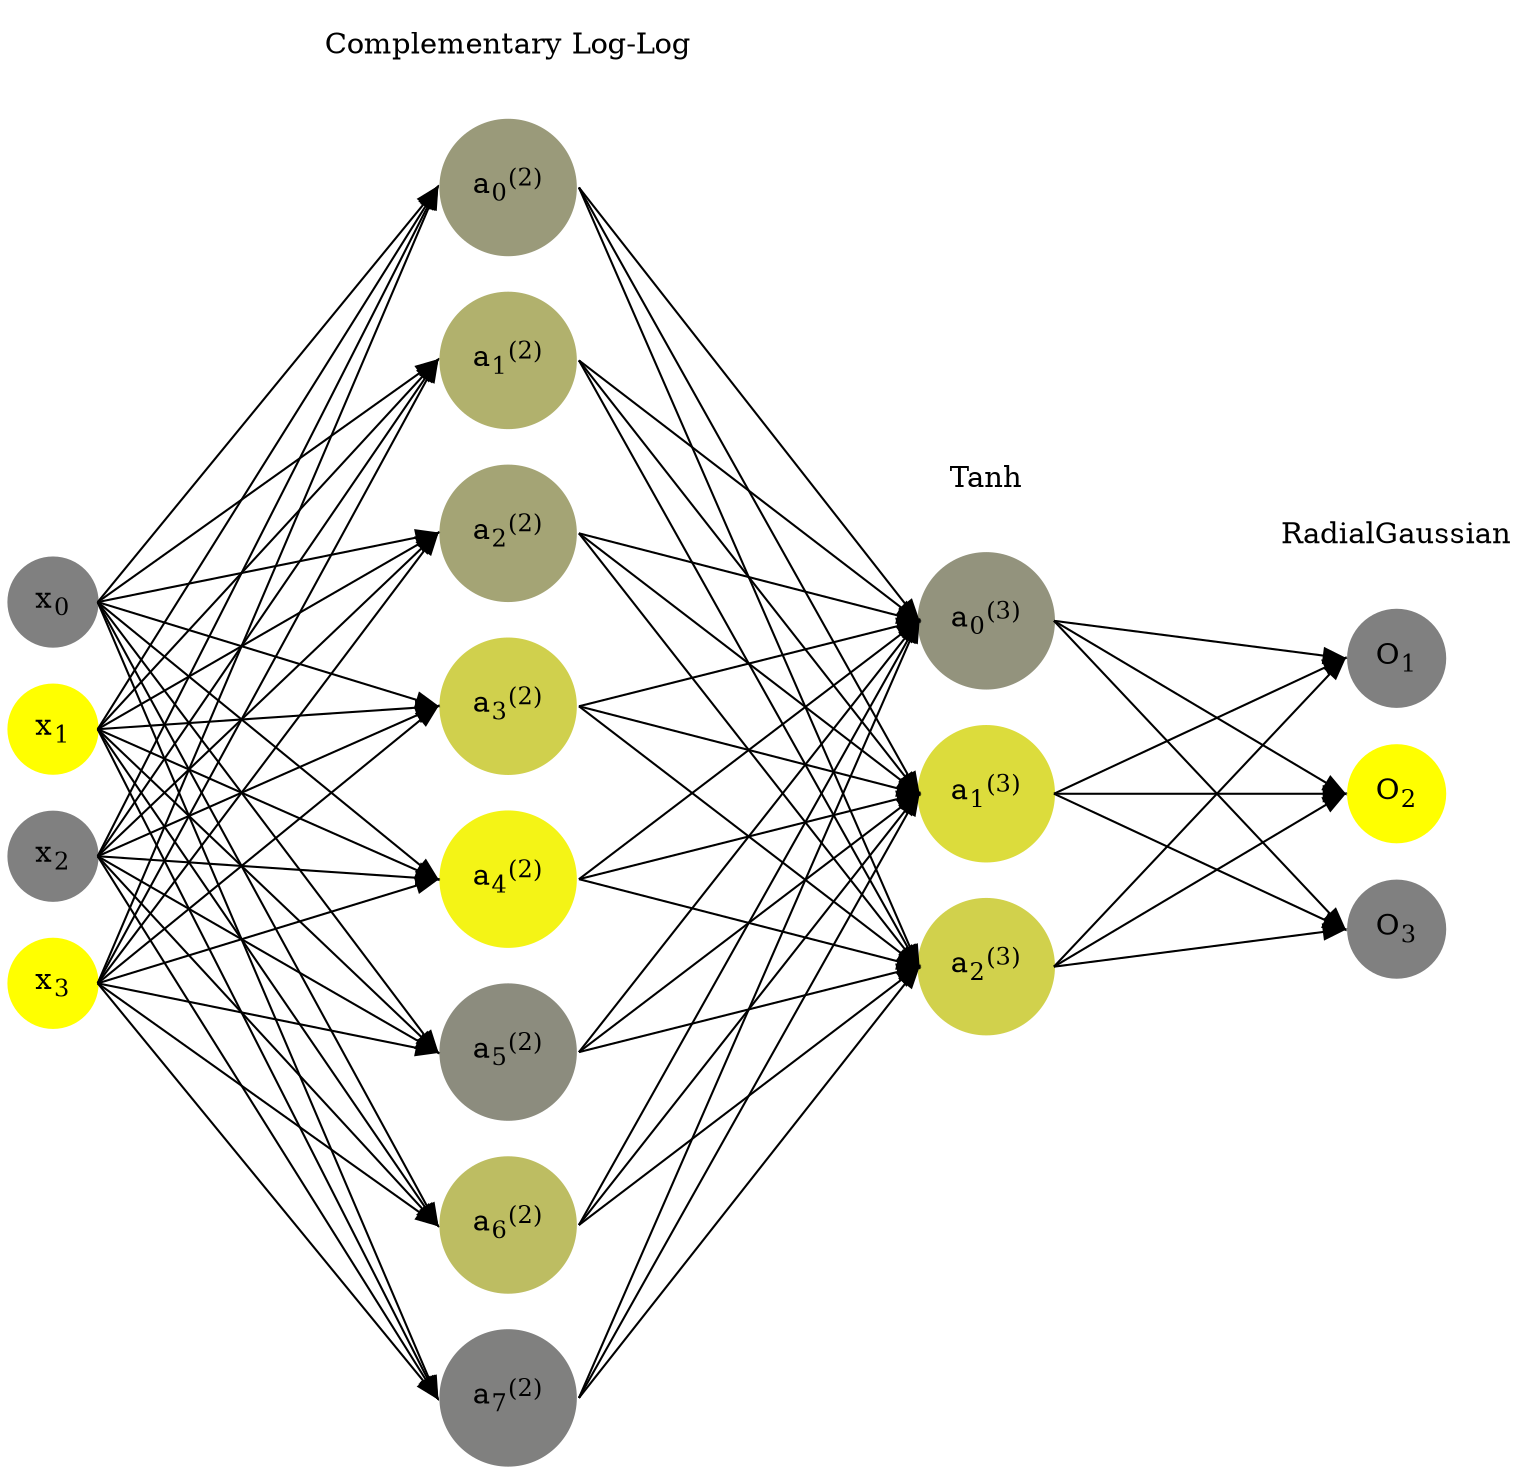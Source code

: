 digraph G {
	rankdir = LR;
	splines=false;
	edge[style=invis];
	ranksep= 1.4;
	{
	node [shape=circle, color="0.1667, 0.0, 0.5", style=filled, fillcolor="0.1667, 0.0, 0.5"];
	x0 [label=<x<sub>0</sub>>];
	}
	{
	node [shape=circle, color="0.1667, 1.0, 1.0", style=filled, fillcolor="0.1667, 1.0, 1.0"];
	x1 [label=<x<sub>1</sub>>];
	}
	{
	node [shape=circle, color="0.1667, 0.0, 0.5", style=filled, fillcolor="0.1667, 0.0, 0.5"];
	x2 [label=<x<sub>2</sub>>];
	}
	{
	node [shape=circle, color="0.1667, 1.0, 1.0", style=filled, fillcolor="0.1667, 1.0, 1.0"];
	x3 [label=<x<sub>3</sub>>];
	}
	{
	node [shape=circle, color="0.1667, 0.205181, 0.602591", style=filled, fillcolor="0.1667, 0.205181, 0.602591"];
	a02 [label=<a<sub>0</sub><sup>(2)</sup>>];
	}
	{
	node [shape=circle, color="0.1667, 0.383338, 0.691669", style=filled, fillcolor="0.1667, 0.383338, 0.691669"];
	a12 [label=<a<sub>1</sub><sup>(2)</sup>>];
	}
	{
	node [shape=circle, color="0.1667, 0.282910, 0.641455", style=filled, fillcolor="0.1667, 0.282910, 0.641455"];
	a22 [label=<a<sub>2</sub><sup>(2)</sup>>];
	}
	{
	node [shape=circle, color="0.1667, 0.629639, 0.814820", style=filled, fillcolor="0.1667, 0.629639, 0.814820"];
	a32 [label=<a<sub>3</sub><sup>(2)</sup>>];
	}
	{
	node [shape=circle, color="0.1667, 0.907456, 0.953728", style=filled, fillcolor="0.1667, 0.907456, 0.953728"];
	a42 [label=<a<sub>4</sub><sup>(2)</sup>>];
	}
	{
	node [shape=circle, color="0.1667, 0.095338, 0.547669", style=filled, fillcolor="0.1667, 0.095338, 0.547669"];
	a52 [label=<a<sub>5</sub><sup>(2)</sup>>];
	}
	{
	node [shape=circle, color="0.1667, 0.483576, 0.741788", style=filled, fillcolor="0.1667, 0.483576, 0.741788"];
	a62 [label=<a<sub>6</sub><sup>(2)</sup>>];
	}
	{
	node [shape=circle, color="0.1667, 0.007470, 0.503735", style=filled, fillcolor="0.1667, 0.007470, 0.503735"];
	a72 [label=<a<sub>7</sub><sup>(2)</sup>>];
	}
	{
	node [shape=circle, color="0.1667, 0.153004, 0.576502", style=filled, fillcolor="0.1667, 0.153004, 0.576502"];
	a03 [label=<a<sub>0</sub><sup>(3)</sup>>];
	}
	{
	node [shape=circle, color="0.1667, 0.723638, 0.861819", style=filled, fillcolor="0.1667, 0.723638, 0.861819"];
	a13 [label=<a<sub>1</sub><sup>(3)</sup>>];
	}
	{
	node [shape=circle, color="0.1667, 0.634066, 0.817033", style=filled, fillcolor="0.1667, 0.634066, 0.817033"];
	a23 [label=<a<sub>2</sub><sup>(3)</sup>>];
	}
	{
	node [shape=circle, color="0.1667, 0.0, 0.5", style=filled, fillcolor="0.1667, 0.0, 0.5"];
	O1 [label=<O<sub>1</sub>>];
	}
	{
	node [shape=circle, color="0.1667, 1.0, 1.0", style=filled, fillcolor="0.1667, 1.0, 1.0"];
	O2 [label=<O<sub>2</sub>>];
	}
	{
	node [shape=circle, color="0.1667, 0.0, 0.5", style=filled, fillcolor="0.1667, 0.0, 0.5"];
	O3 [label=<O<sub>3</sub>>];
	}
	{
	rank=same;
	x0->x1->x2->x3;
	}
	{
	rank=same;
	a02->a12->a22->a32->a42->a52->a62->a72;
	}
	{
	rank=same;
	a03->a13->a23;
	}
	{
	rank=same;
	O1->O2->O3;
	}
	l1 [shape=plaintext,label="Complementary Log-Log"];
	l1->a02;
	{rank=same; l1;a02};
	l2 [shape=plaintext,label="Tanh"];
	l2->a03;
	{rank=same; l2;a03};
	l3 [shape=plaintext,label="RadialGaussian"];
	l3->O1;
	{rank=same; l3;O1};
edge[style=solid, tailport=e, headport=w];
	{x0;x1;x2;x3} -> {a02;a12;a22;a32;a42;a52;a62;a72};
	{a02;a12;a22;a32;a42;a52;a62;a72} -> {a03;a13;a23};
	{a03;a13;a23} -> {O1,O2,O3};
}
